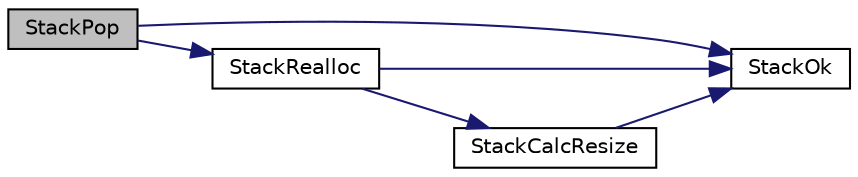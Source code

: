 digraph "StackPop"
{
  edge [fontname="Helvetica",fontsize="10",labelfontname="Helvetica",labelfontsize="10"];
  node [fontname="Helvetica",fontsize="10",shape=record];
  rankdir="LR";
  Node47 [label="StackPop",height=0.2,width=0.4,color="black", fillcolor="grey75", style="filled", fontcolor="black"];
  Node47 -> Node48 [color="midnightblue",fontsize="10",style="solid",fontname="Helvetica"];
  Node48 [label="StackOk",height=0.2,width=0.4,color="black", fillcolor="white", style="filled",URL="$_stack_8cpp.html#ab9316611fbaf334168ffd8de2bbdb4b4",tooltip="add hash sum and memcheck advanced features "];
  Node47 -> Node49 [color="midnightblue",fontsize="10",style="solid",fontname="Helvetica"];
  Node49 [label="StackRealloc",height=0.2,width=0.4,color="black", fillcolor="white", style="filled",URL="$_stack_8cpp.html#a20160e6dbc38f9e26cfb0f840e757f5d"];
  Node49 -> Node48 [color="midnightblue",fontsize="10",style="solid",fontname="Helvetica"];
  Node49 -> Node50 [color="midnightblue",fontsize="10",style="solid",fontname="Helvetica"];
  Node50 [label="StackCalcResize",height=0.2,width=0.4,color="black", fillcolor="white", style="filled",URL="$_stack_8cpp.html#a9a00ad97477e59c359d0410a46233653",tooltip="to-do assert and err mesaging "];
  Node50 -> Node48 [color="midnightblue",fontsize="10",style="solid",fontname="Helvetica"];
}

